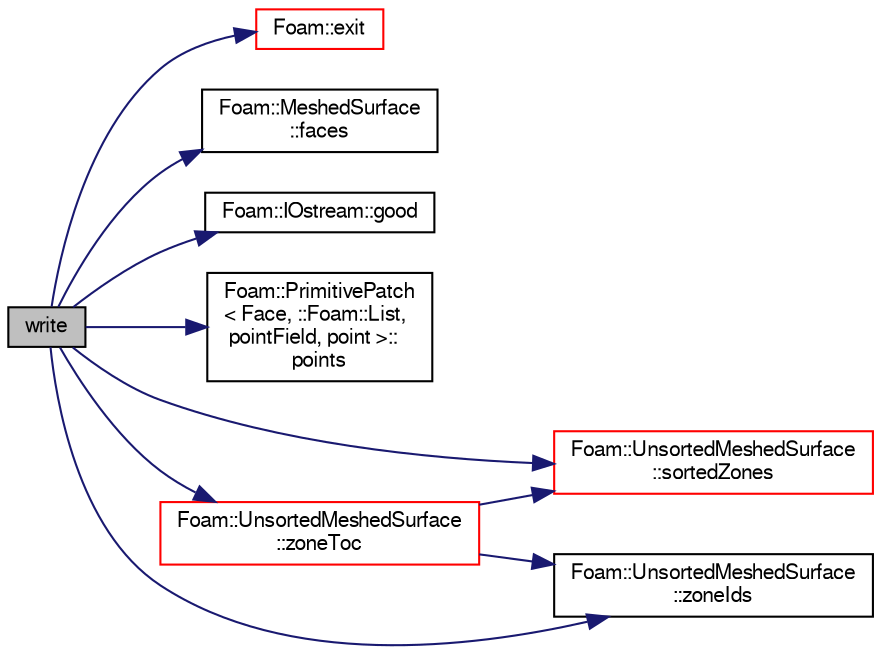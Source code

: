 digraph "write"
{
  bgcolor="transparent";
  edge [fontname="FreeSans",fontsize="10",labelfontname="FreeSans",labelfontsize="10"];
  node [fontname="FreeSans",fontsize="10",shape=record];
  rankdir="LR";
  Node194 [label="write",height=0.2,width=0.4,color="black", fillcolor="grey75", style="filled", fontcolor="black"];
  Node194 -> Node195 [color="midnightblue",fontsize="10",style="solid",fontname="FreeSans"];
  Node195 [label="Foam::exit",height=0.2,width=0.4,color="red",URL="$a21124.html#a06ca7250d8e89caf05243ec094843642"];
  Node194 -> Node242 [color="midnightblue",fontsize="10",style="solid",fontname="FreeSans"];
  Node242 [label="Foam::MeshedSurface\l::faces",height=0.2,width=0.4,color="black",URL="$a29566.html#a16c6d36f7c961d037a44e5c235d9aa15",tooltip="Return const access to the faces. "];
  Node194 -> Node232 [color="midnightblue",fontsize="10",style="solid",fontname="FreeSans"];
  Node232 [label="Foam::IOstream::good",height=0.2,width=0.4,color="black",URL="$a26226.html#abdcc7f96f487faadc7769afcf58fe992",tooltip="Return true if next operation might succeed. "];
  Node194 -> Node243 [color="midnightblue",fontsize="10",style="solid",fontname="FreeSans"];
  Node243 [label="Foam::PrimitivePatch\l\< Face, ::Foam::List,\l pointField, point \>::\lpoints",height=0.2,width=0.4,color="black",URL="$a27538.html#aa3c7d968f31c88780c663876f64ef6a6",tooltip="Return reference to global points. "];
  Node194 -> Node244 [color="midnightblue",fontsize="10",style="solid",fontname="FreeSans"];
  Node244 [label="Foam::UnsortedMeshedSurface\l::sortedZones",height=0.2,width=0.4,color="red",URL="$a29574.html#a3ef52fedf8e3a917988a6f58d5fc3273",tooltip="Sort faces according to zoneIds. "];
  Node194 -> Node280 [color="midnightblue",fontsize="10",style="solid",fontname="FreeSans"];
  Node280 [label="Foam::UnsortedMeshedSurface\l::zoneIds",height=0.2,width=0.4,color="black",URL="$a29574.html#a3c689ce644ac7f6cc05344cc86621eb7",tooltip="Return const access to the zone ids. "];
  Node194 -> Node281 [color="midnightblue",fontsize="10",style="solid",fontname="FreeSans"];
  Node281 [label="Foam::UnsortedMeshedSurface\l::zoneToc",height=0.2,width=0.4,color="red",URL="$a29574.html#adc84fd65ce1212a7745d7e69a0fa9250",tooltip="Return const access to the zone table-of-contents. "];
  Node281 -> Node244 [color="midnightblue",fontsize="10",style="solid",fontname="FreeSans"];
  Node281 -> Node280 [color="midnightblue",fontsize="10",style="solid",fontname="FreeSans"];
}
